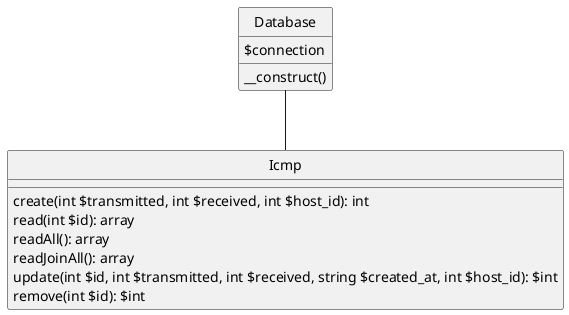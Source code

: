 @startuml
skinparam classAttributeIconSize 0
skinparam monochrome true
hide circle

class Database {
  $connection
  __construct()
}

class Icmp {
  create(int $transmitted, int $received, int $host_id): int
  read(int $id): array
  readAll(): array
  readJoinAll(): array
  update(int $id, int $transmitted, int $received, string $created_at, int $host_id): $int
  remove(int $id): $int
}

Database -- Icmp
@enduml
